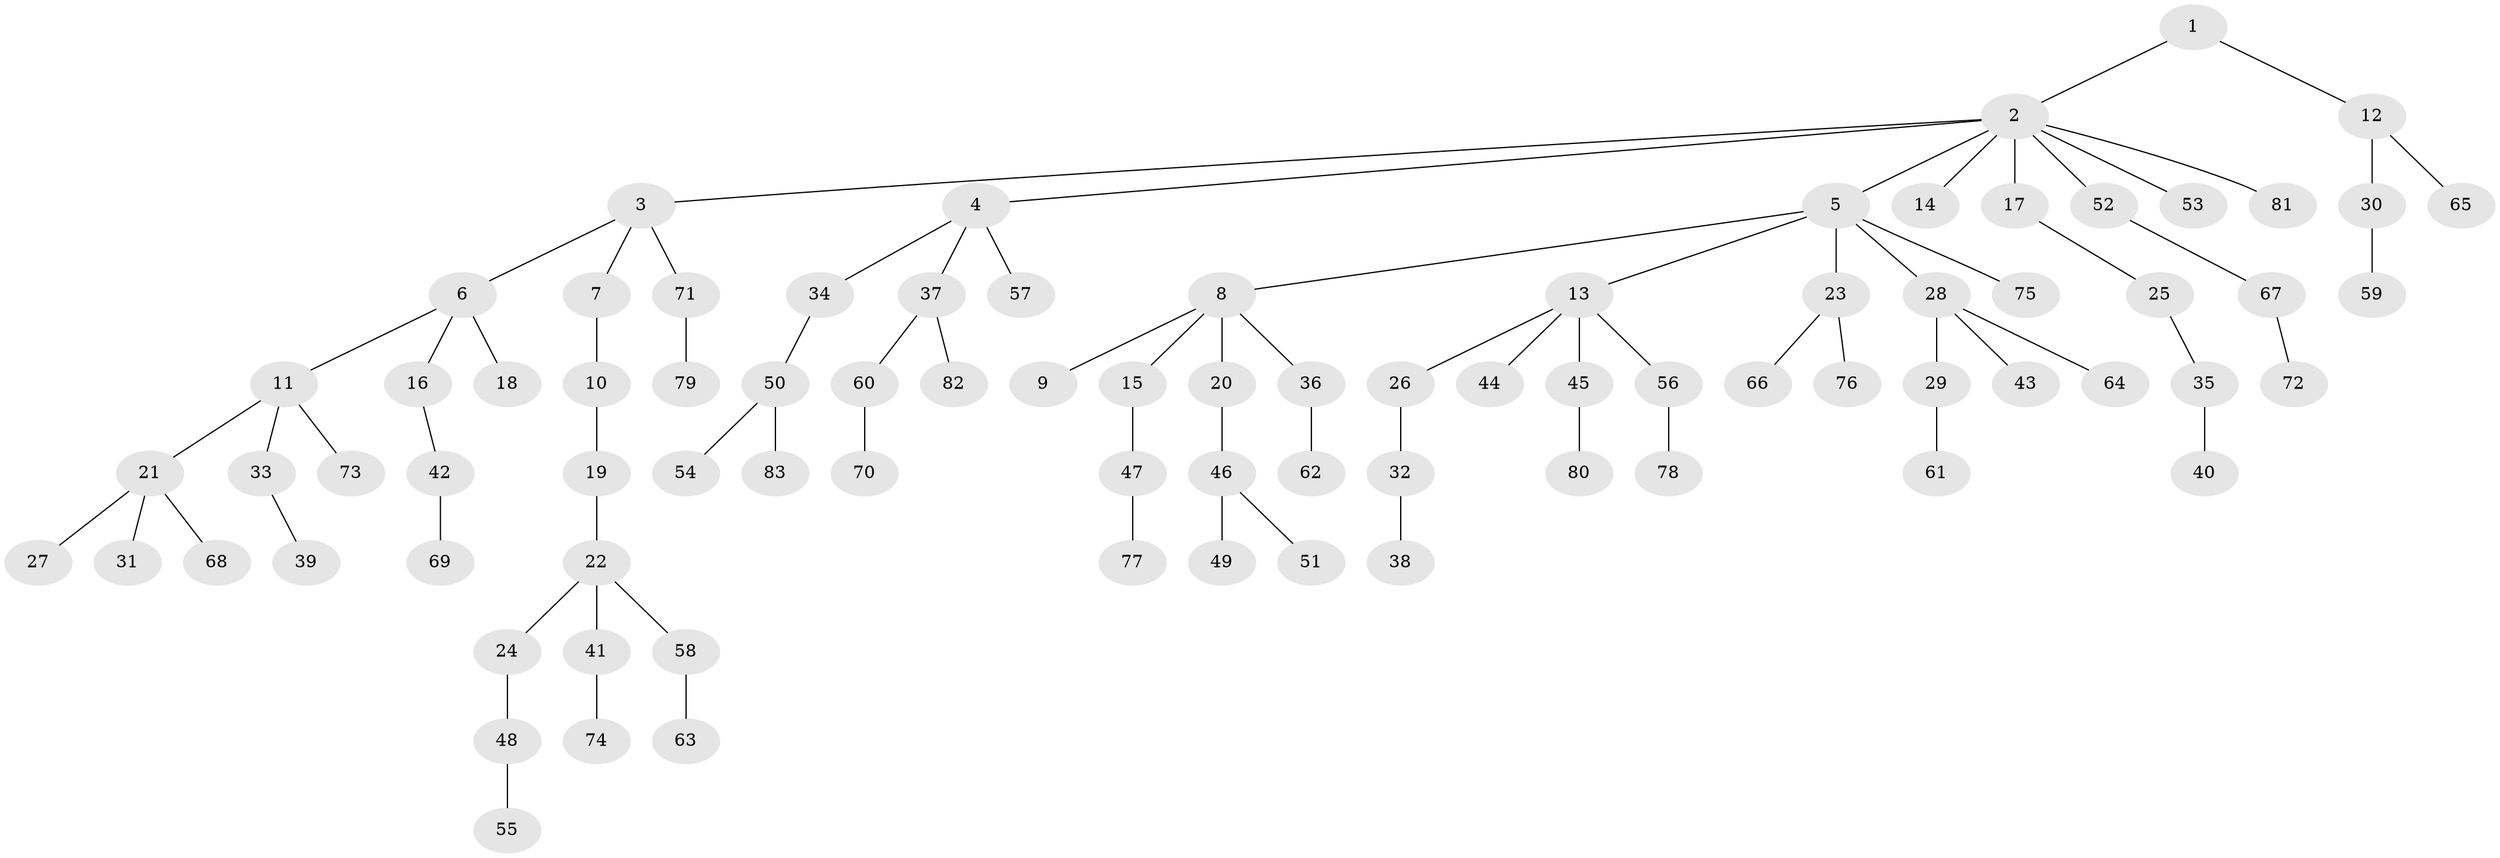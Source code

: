 // Generated by graph-tools (version 1.1) at 2025/15/03/09/25 04:15:26]
// undirected, 83 vertices, 82 edges
graph export_dot {
graph [start="1"]
  node [color=gray90,style=filled];
  1;
  2;
  3;
  4;
  5;
  6;
  7;
  8;
  9;
  10;
  11;
  12;
  13;
  14;
  15;
  16;
  17;
  18;
  19;
  20;
  21;
  22;
  23;
  24;
  25;
  26;
  27;
  28;
  29;
  30;
  31;
  32;
  33;
  34;
  35;
  36;
  37;
  38;
  39;
  40;
  41;
  42;
  43;
  44;
  45;
  46;
  47;
  48;
  49;
  50;
  51;
  52;
  53;
  54;
  55;
  56;
  57;
  58;
  59;
  60;
  61;
  62;
  63;
  64;
  65;
  66;
  67;
  68;
  69;
  70;
  71;
  72;
  73;
  74;
  75;
  76;
  77;
  78;
  79;
  80;
  81;
  82;
  83;
  1 -- 2;
  1 -- 12;
  2 -- 3;
  2 -- 4;
  2 -- 5;
  2 -- 14;
  2 -- 17;
  2 -- 52;
  2 -- 53;
  2 -- 81;
  3 -- 6;
  3 -- 7;
  3 -- 71;
  4 -- 34;
  4 -- 37;
  4 -- 57;
  5 -- 8;
  5 -- 13;
  5 -- 23;
  5 -- 28;
  5 -- 75;
  6 -- 11;
  6 -- 16;
  6 -- 18;
  7 -- 10;
  8 -- 9;
  8 -- 15;
  8 -- 20;
  8 -- 36;
  10 -- 19;
  11 -- 21;
  11 -- 33;
  11 -- 73;
  12 -- 30;
  12 -- 65;
  13 -- 26;
  13 -- 44;
  13 -- 45;
  13 -- 56;
  15 -- 47;
  16 -- 42;
  17 -- 25;
  19 -- 22;
  20 -- 46;
  21 -- 27;
  21 -- 31;
  21 -- 68;
  22 -- 24;
  22 -- 41;
  22 -- 58;
  23 -- 66;
  23 -- 76;
  24 -- 48;
  25 -- 35;
  26 -- 32;
  28 -- 29;
  28 -- 43;
  28 -- 64;
  29 -- 61;
  30 -- 59;
  32 -- 38;
  33 -- 39;
  34 -- 50;
  35 -- 40;
  36 -- 62;
  37 -- 60;
  37 -- 82;
  41 -- 74;
  42 -- 69;
  45 -- 80;
  46 -- 49;
  46 -- 51;
  47 -- 77;
  48 -- 55;
  50 -- 54;
  50 -- 83;
  52 -- 67;
  56 -- 78;
  58 -- 63;
  60 -- 70;
  67 -- 72;
  71 -- 79;
}
